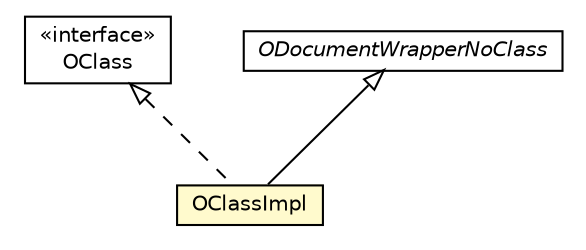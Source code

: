 #!/usr/local/bin/dot
#
# Class diagram 
# Generated by UMLGraph version R5_6-24-gf6e263 (http://www.umlgraph.org/)
#

digraph G {
	edge [fontname="Helvetica",fontsize=10,labelfontname="Helvetica",labelfontsize=10];
	node [fontname="Helvetica",fontsize=10,shape=plaintext];
	nodesep=0.25;
	ranksep=0.5;
	// com.orientechnologies.orient.core.metadata.schema.OClassImpl
	c874309 [label=<<table title="com.orientechnologies.orient.core.metadata.schema.OClassImpl" border="0" cellborder="1" cellspacing="0" cellpadding="2" port="p" bgcolor="lemonChiffon" href="./OClassImpl.html">
		<tr><td><table border="0" cellspacing="0" cellpadding="1">
<tr><td align="center" balign="center"> OClassImpl </td></tr>
		</table></td></tr>
		</table>>, URL="./OClassImpl.html", fontname="Helvetica", fontcolor="black", fontsize=10.0];
	// com.orientechnologies.orient.core.metadata.schema.OClass
	c874312 [label=<<table title="com.orientechnologies.orient.core.metadata.schema.OClass" border="0" cellborder="1" cellspacing="0" cellpadding="2" port="p" href="./OClass.html">
		<tr><td><table border="0" cellspacing="0" cellpadding="1">
<tr><td align="center" balign="center"> &#171;interface&#187; </td></tr>
<tr><td align="center" balign="center"> OClass </td></tr>
		</table></td></tr>
		</table>>, URL="./OClass.html", fontname="Helvetica", fontcolor="black", fontsize=10.0];
	// com.orientechnologies.orient.core.type.ODocumentWrapperNoClass
	c874393 [label=<<table title="com.orientechnologies.orient.core.type.ODocumentWrapperNoClass" border="0" cellborder="1" cellspacing="0" cellpadding="2" port="p" href="../../type/ODocumentWrapperNoClass.html">
		<tr><td><table border="0" cellspacing="0" cellpadding="1">
<tr><td align="center" balign="center"><font face="Helvetica-Oblique"> ODocumentWrapperNoClass </font></td></tr>
		</table></td></tr>
		</table>>, URL="../../type/ODocumentWrapperNoClass.html", fontname="Helvetica", fontcolor="black", fontsize=10.0];
	//com.orientechnologies.orient.core.metadata.schema.OClassImpl extends com.orientechnologies.orient.core.type.ODocumentWrapperNoClass
	c874393:p -> c874309:p [dir=back,arrowtail=empty];
	//com.orientechnologies.orient.core.metadata.schema.OClassImpl implements com.orientechnologies.orient.core.metadata.schema.OClass
	c874312:p -> c874309:p [dir=back,arrowtail=empty,style=dashed];
}

